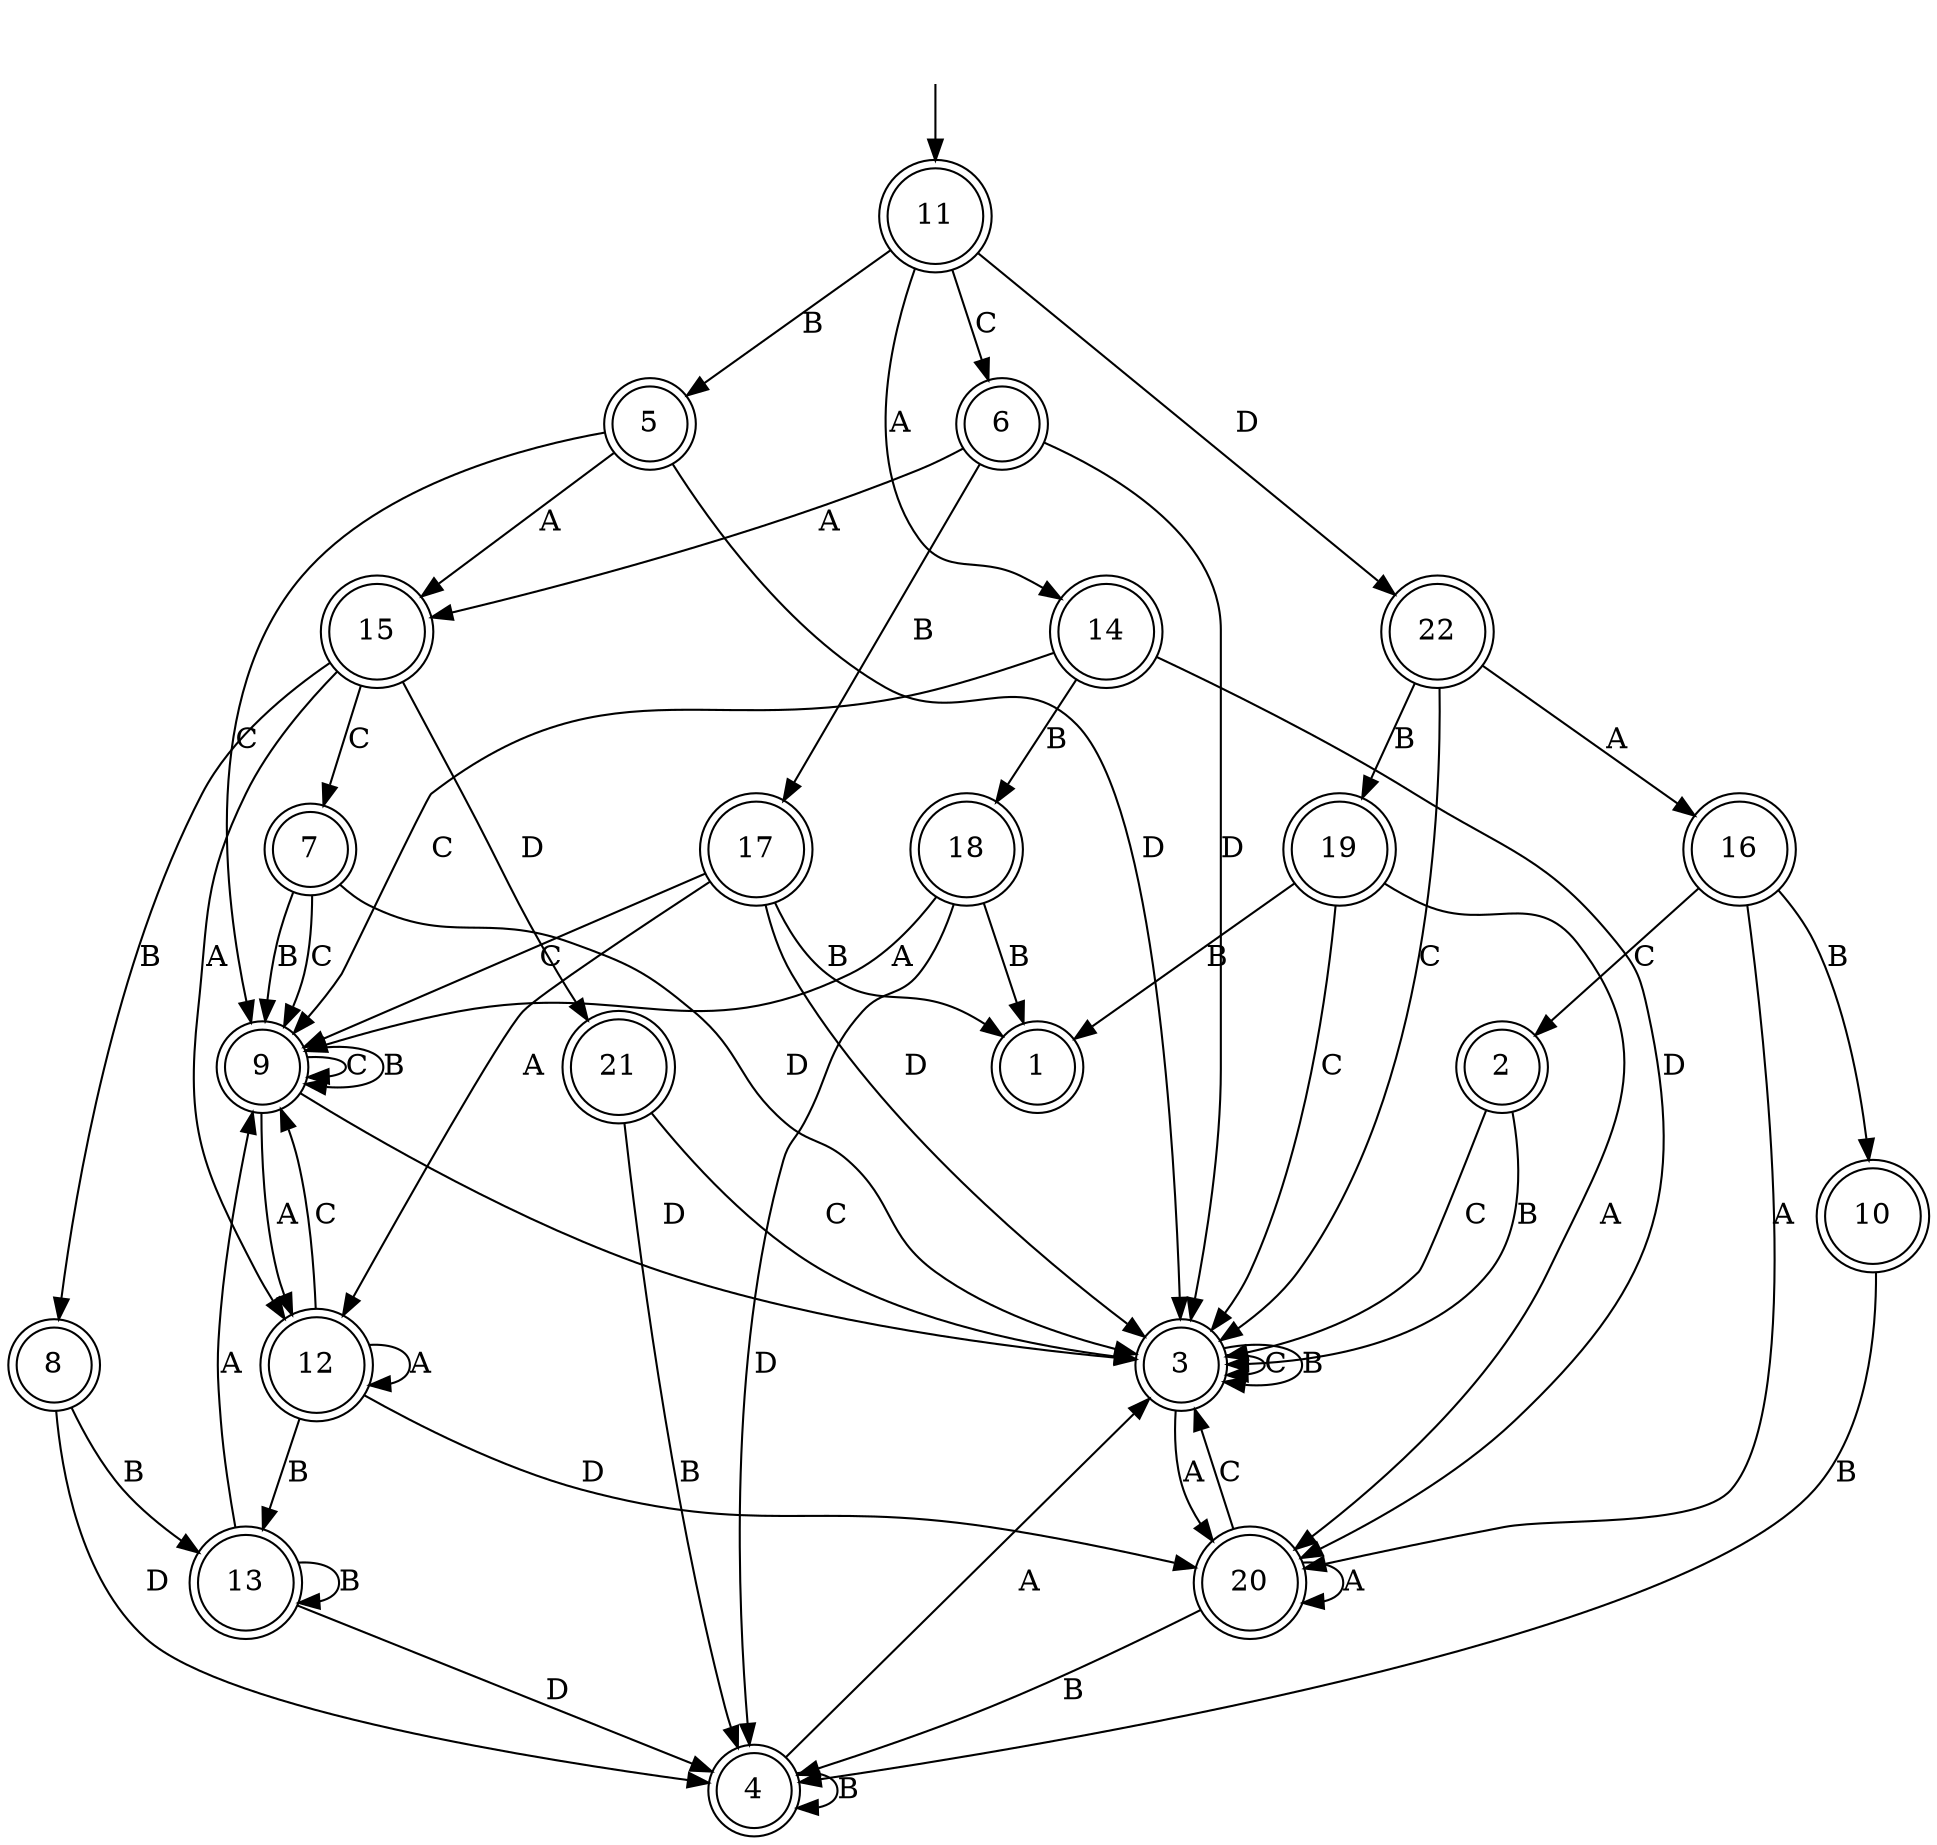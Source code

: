 digraph "4_all_except_m" {
1 [label="1", shape=doublecircle];
2 [label="2", shape=doublecircle];
3 [label="3", shape=doublecircle];
4 [label="4", shape=doublecircle];
5 [label="5", shape=doublecircle];
6 [label="6", shape=doublecircle];
7 [label="7", shape=doublecircle];
8 [label="8", shape=doublecircle];
9 [label="9", shape=doublecircle];
10 [label="10", shape=doublecircle];
11 [label="11", shape=doublecircle];
12 [label="12", shape=doublecircle];
13 [label="13", shape=doublecircle];
14 [label="14", shape=doublecircle];
15 [label="15", shape=doublecircle];
16 [label="16", shape=doublecircle];
17 [label="17", shape=doublecircle];
18 [label="18", shape=doublecircle];
19 [label="19", shape=doublecircle];
20 [label="20", shape=doublecircle];
21 [label="21", shape=doublecircle];
22 [label="22", shape=doublecircle];
2 -> 3  [label="C"];
2 -> 3  [label="B"];
3 -> 3  [label="C"];
3 -> 20  [label="A"];
3 -> 3  [label="B"];
4 -> 3  [label="A"];
4 -> 4  [label="B"];
5 -> 9  [label="C"];
5 -> 15  [label="A"];
5 -> 3  [label="D"];
6 -> 15  [label="A"];
6 -> 3  [label="D"];
6 -> 17  [label="B"];
7 -> 9  [label="C"];
7 -> 3  [label="D"];
7 -> 9  [label="B"];
8 -> 4  [label="D"];
8 -> 13  [label="B"];
9 -> 9  [label="C"];
9 -> 12  [label="A"];
9 -> 3  [label="D"];
9 -> 9  [label="B"];
10 -> 4  [label="B"];
11 -> 6  [label="C"];
11 -> 14  [label="A"];
11 -> 22  [label="D"];
11 -> 5  [label="B"];
12 -> 9  [label="C"];
12 -> 12  [label="A"];
12 -> 20  [label="D"];
12 -> 13  [label="B"];
13 -> 9  [label="A"];
13 -> 4  [label="D"];
13 -> 13  [label="B"];
14 -> 9  [label="C"];
14 -> 20  [label="D"];
14 -> 18  [label="B"];
15 -> 7  [label="C"];
15 -> 12  [label="A"];
15 -> 21  [label="D"];
15 -> 8  [label="B"];
16 -> 2  [label="C"];
16 -> 20  [label="A"];
16 -> 10  [label="B"];
17 -> 9  [label="C"];
17 -> 12  [label="A"];
17 -> 3  [label="D"];
17 -> 1  [label="B"];
18 -> 9  [label="A"];
18 -> 4  [label="D"];
18 -> 1  [label="B"];
19 -> 3  [label="C"];
19 -> 20  [label="A"];
19 -> 1  [label="B"];
20 -> 3  [label="C"];
20 -> 20  [label="A"];
20 -> 4  [label="B"];
21 -> 3  [label="C"];
21 -> 4  [label="B"];
22 -> 3  [label="C"];
22 -> 16  [label="A"];
22 -> 19  [label="B"];
__start0 [label="", shape=none];
__start0 -> 11  [label=""];
}
